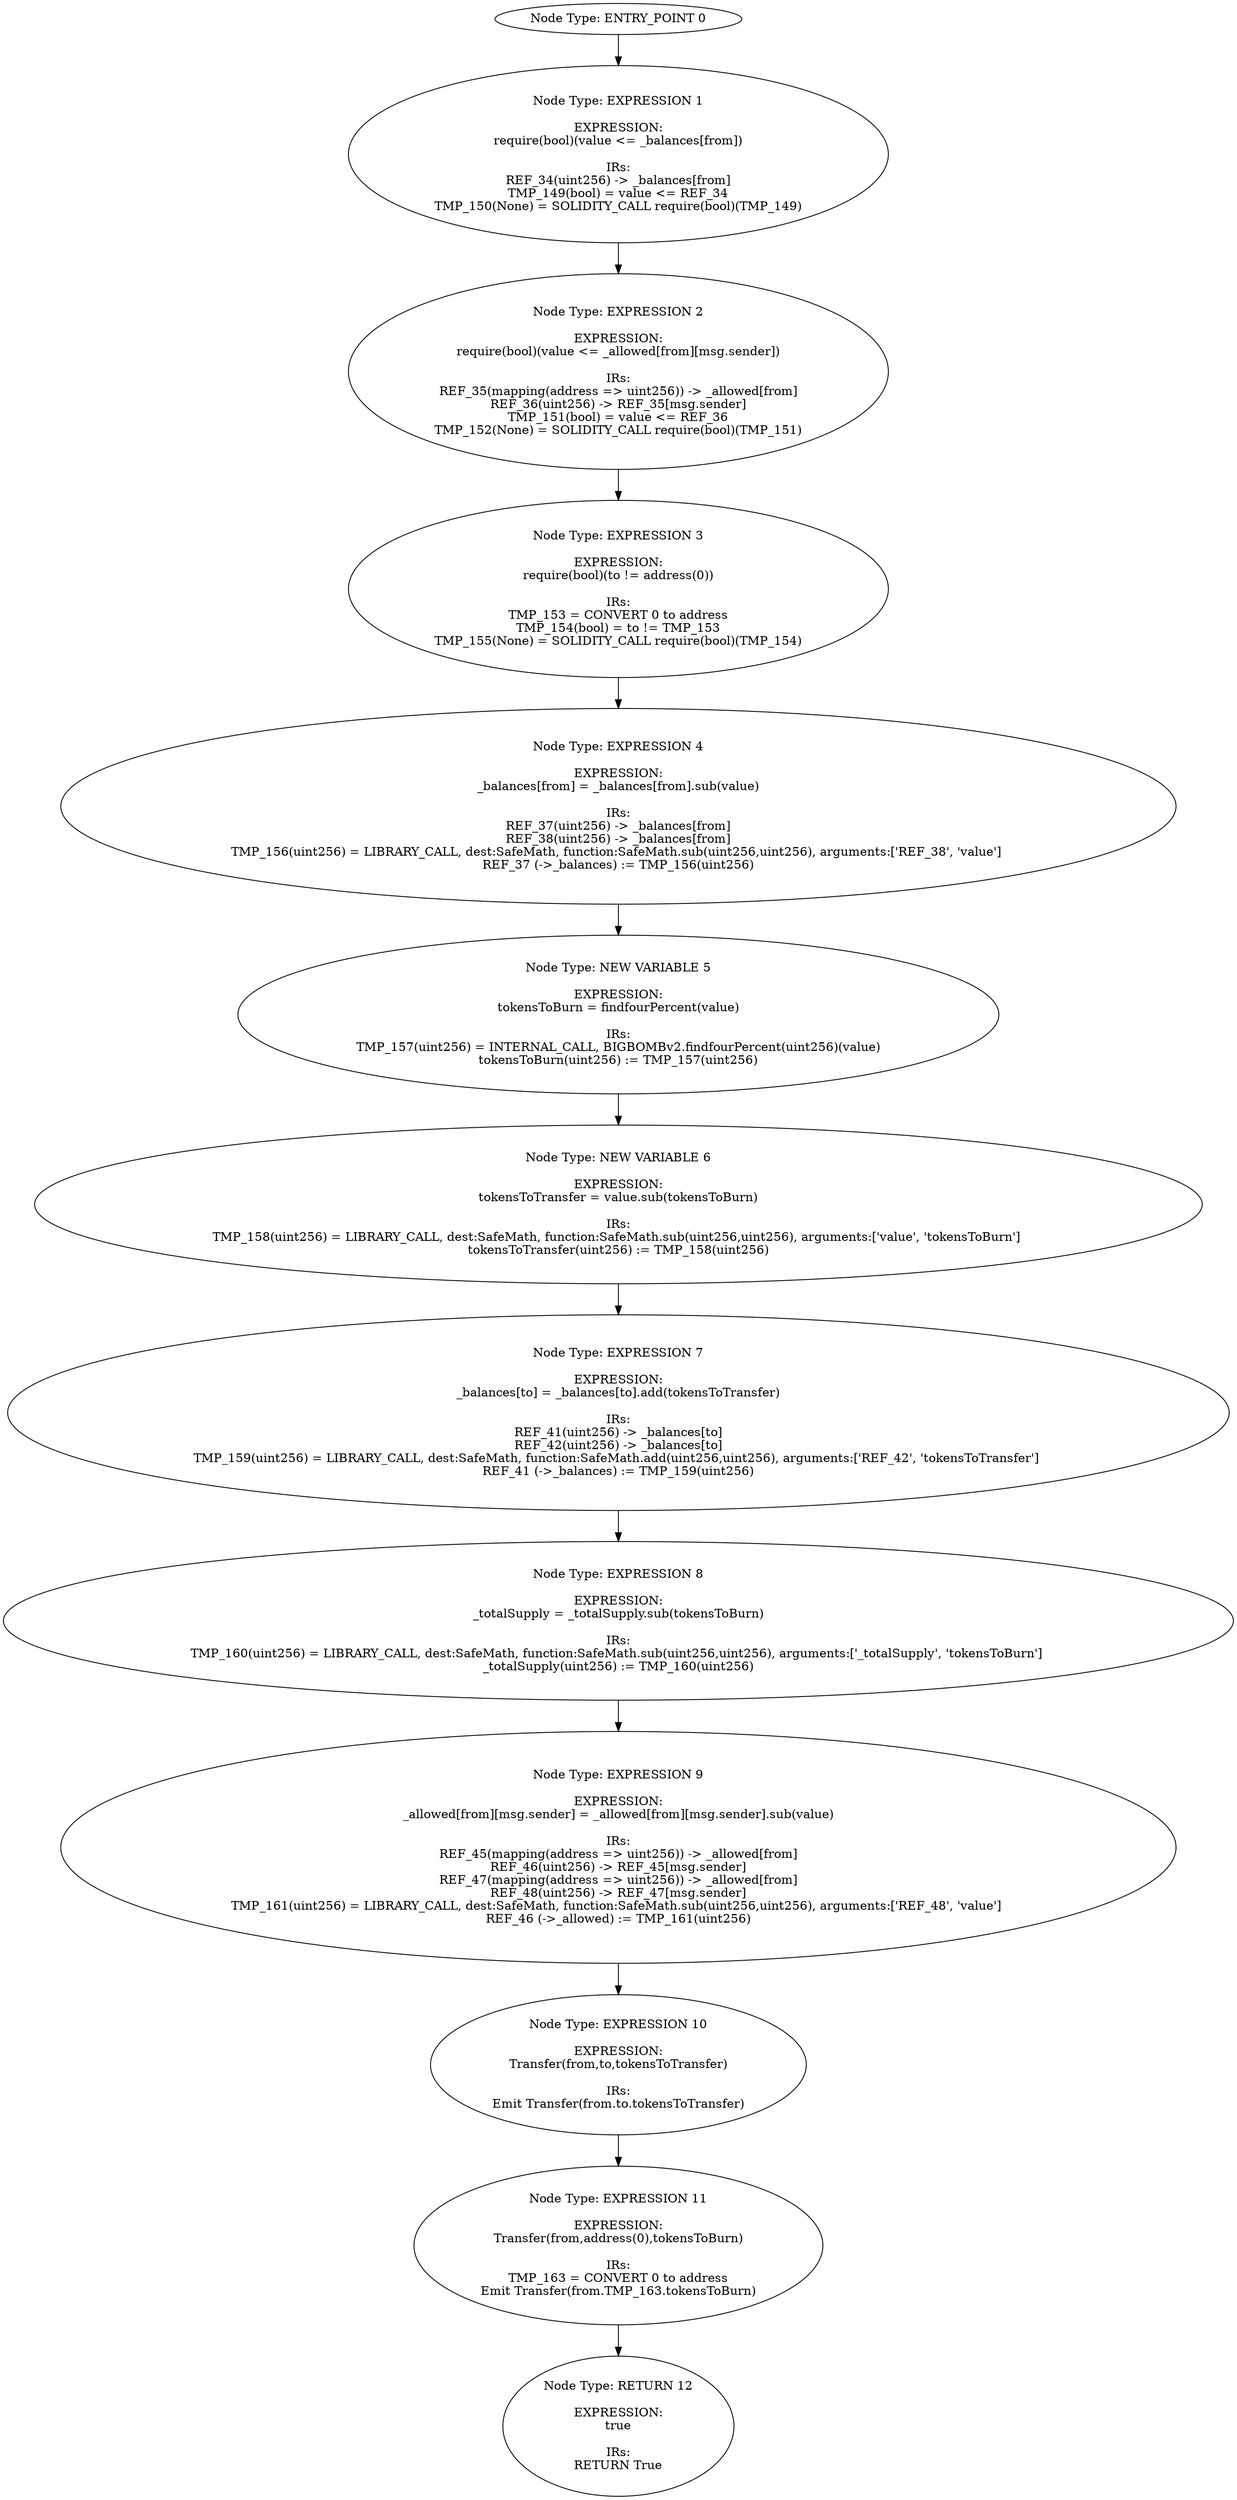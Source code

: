 digraph{
0[label="Node Type: ENTRY_POINT 0
"];
0->1;
1[label="Node Type: EXPRESSION 1

EXPRESSION:
require(bool)(value <= _balances[from])

IRs:
REF_34(uint256) -> _balances[from]
TMP_149(bool) = value <= REF_34
TMP_150(None) = SOLIDITY_CALL require(bool)(TMP_149)"];
1->2;
2[label="Node Type: EXPRESSION 2

EXPRESSION:
require(bool)(value <= _allowed[from][msg.sender])

IRs:
REF_35(mapping(address => uint256)) -> _allowed[from]
REF_36(uint256) -> REF_35[msg.sender]
TMP_151(bool) = value <= REF_36
TMP_152(None) = SOLIDITY_CALL require(bool)(TMP_151)"];
2->3;
3[label="Node Type: EXPRESSION 3

EXPRESSION:
require(bool)(to != address(0))

IRs:
TMP_153 = CONVERT 0 to address
TMP_154(bool) = to != TMP_153
TMP_155(None) = SOLIDITY_CALL require(bool)(TMP_154)"];
3->4;
4[label="Node Type: EXPRESSION 4

EXPRESSION:
_balances[from] = _balances[from].sub(value)

IRs:
REF_37(uint256) -> _balances[from]
REF_38(uint256) -> _balances[from]
TMP_156(uint256) = LIBRARY_CALL, dest:SafeMath, function:SafeMath.sub(uint256,uint256), arguments:['REF_38', 'value'] 
REF_37 (->_balances) := TMP_156(uint256)"];
4->5;
5[label="Node Type: NEW VARIABLE 5

EXPRESSION:
tokensToBurn = findfourPercent(value)

IRs:
TMP_157(uint256) = INTERNAL_CALL, BIGBOMBv2.findfourPercent(uint256)(value)
tokensToBurn(uint256) := TMP_157(uint256)"];
5->6;
6[label="Node Type: NEW VARIABLE 6

EXPRESSION:
tokensToTransfer = value.sub(tokensToBurn)

IRs:
TMP_158(uint256) = LIBRARY_CALL, dest:SafeMath, function:SafeMath.sub(uint256,uint256), arguments:['value', 'tokensToBurn'] 
tokensToTransfer(uint256) := TMP_158(uint256)"];
6->7;
7[label="Node Type: EXPRESSION 7

EXPRESSION:
_balances[to] = _balances[to].add(tokensToTransfer)

IRs:
REF_41(uint256) -> _balances[to]
REF_42(uint256) -> _balances[to]
TMP_159(uint256) = LIBRARY_CALL, dest:SafeMath, function:SafeMath.add(uint256,uint256), arguments:['REF_42', 'tokensToTransfer'] 
REF_41 (->_balances) := TMP_159(uint256)"];
7->8;
8[label="Node Type: EXPRESSION 8

EXPRESSION:
_totalSupply = _totalSupply.sub(tokensToBurn)

IRs:
TMP_160(uint256) = LIBRARY_CALL, dest:SafeMath, function:SafeMath.sub(uint256,uint256), arguments:['_totalSupply', 'tokensToBurn'] 
_totalSupply(uint256) := TMP_160(uint256)"];
8->9;
9[label="Node Type: EXPRESSION 9

EXPRESSION:
_allowed[from][msg.sender] = _allowed[from][msg.sender].sub(value)

IRs:
REF_45(mapping(address => uint256)) -> _allowed[from]
REF_46(uint256) -> REF_45[msg.sender]
REF_47(mapping(address => uint256)) -> _allowed[from]
REF_48(uint256) -> REF_47[msg.sender]
TMP_161(uint256) = LIBRARY_CALL, dest:SafeMath, function:SafeMath.sub(uint256,uint256), arguments:['REF_48', 'value'] 
REF_46 (->_allowed) := TMP_161(uint256)"];
9->10;
10[label="Node Type: EXPRESSION 10

EXPRESSION:
Transfer(from,to,tokensToTransfer)

IRs:
Emit Transfer(from.to.tokensToTransfer)"];
10->11;
11[label="Node Type: EXPRESSION 11

EXPRESSION:
Transfer(from,address(0),tokensToBurn)

IRs:
TMP_163 = CONVERT 0 to address
Emit Transfer(from.TMP_163.tokensToBurn)"];
11->12;
12[label="Node Type: RETURN 12

EXPRESSION:
true

IRs:
RETURN True"];
}
